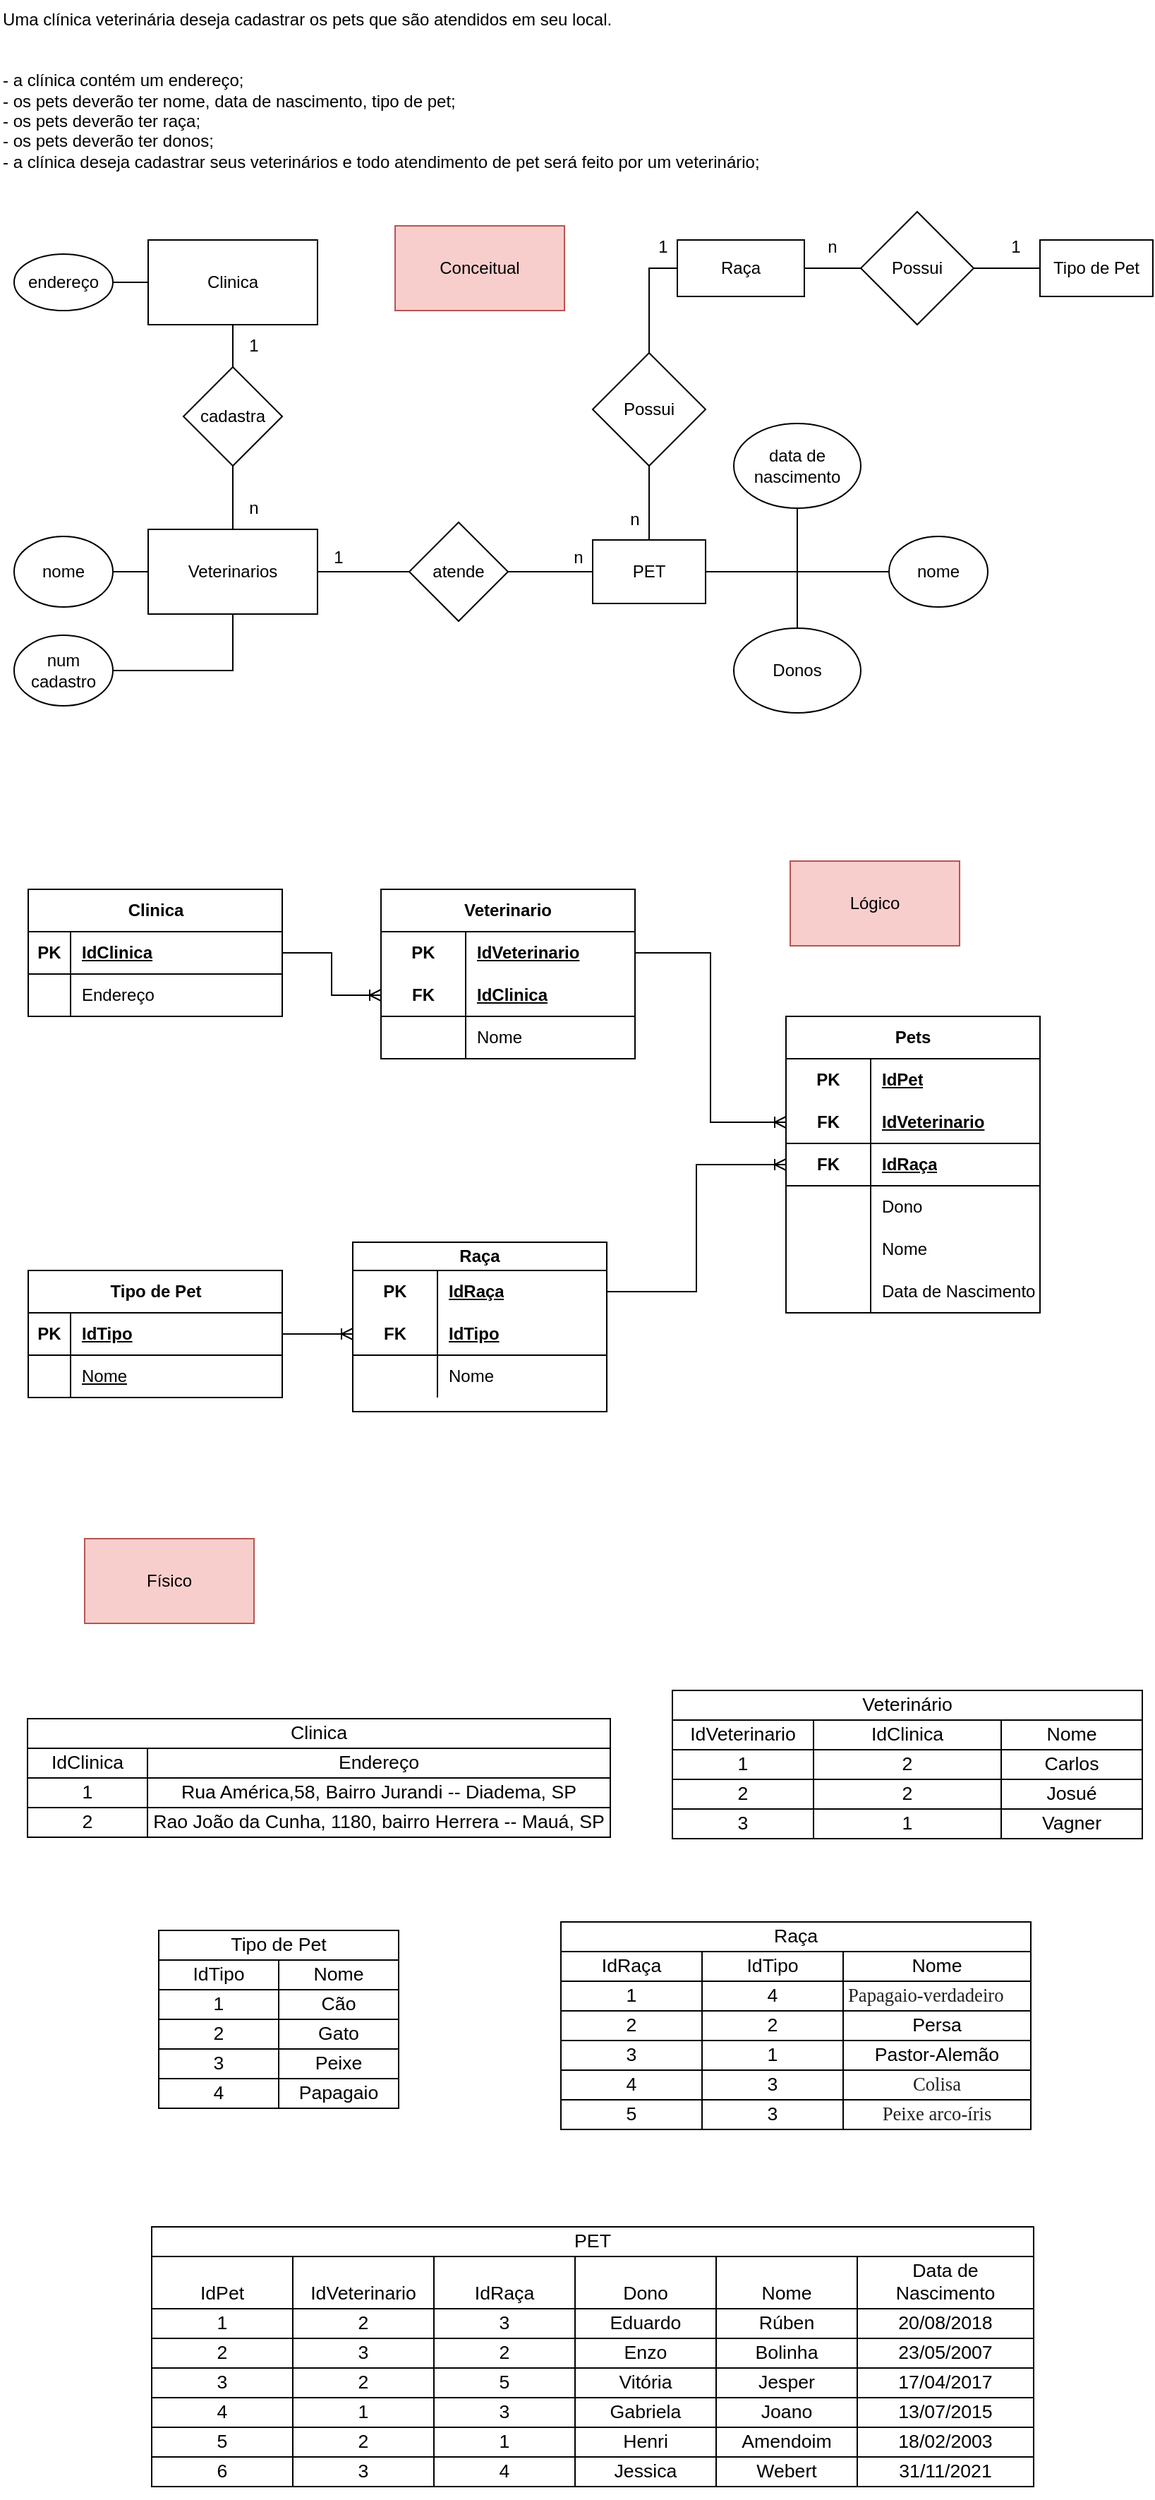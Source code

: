 <mxfile version="21.6.5" type="device">
  <diagram name="Página-1" id="xvMFdYJDLNt6Y5hj_VbA">
    <mxGraphModel dx="1050" dy="542" grid="1" gridSize="10" guides="1" tooltips="1" connect="1" arrows="1" fold="1" page="1" pageScale="1" pageWidth="827" pageHeight="1169" math="0" shadow="0">
      <root>
        <mxCell id="0" />
        <mxCell id="1" parent="0" />
        <mxCell id="6sNlZ0BKxcSuTAz0ptZP-1" value="Uma clínica veterinária deseja cadastrar os pets que são atendidos em seu local.&#xa;&#xa;&#xa;- a clínica contém um endereço;&#xa;- os pets deverão ter nome, data de nascimento, tipo de pet;&#xa;- os pets deverão ter raça;&#xa;- os pets deverão ter donos;&#xa;- a clínica deseja cadastrar seus veterinários e todo atendimento de pet será feito por um veterinário;" style="text;whiteSpace=wrap;" parent="1" vertex="1">
          <mxGeometry width="560" height="150" as="geometry" />
        </mxCell>
        <mxCell id="6sNlZ0BKxcSuTAz0ptZP-4" style="edgeStyle=orthogonalEdgeStyle;rounded=0;orthogonalLoop=1;jettySize=auto;html=1;entryX=1;entryY=0.5;entryDx=0;entryDy=0;endArrow=none;endFill=0;" parent="1" source="6sNlZ0BKxcSuTAz0ptZP-2" target="6sNlZ0BKxcSuTAz0ptZP-3" edge="1">
          <mxGeometry relative="1" as="geometry">
            <Array as="points">
              <mxPoint x="80" y="200" />
            </Array>
          </mxGeometry>
        </mxCell>
        <mxCell id="6sNlZ0BKxcSuTAz0ptZP-8" style="edgeStyle=orthogonalEdgeStyle;rounded=0;orthogonalLoop=1;jettySize=auto;html=1;entryX=0.5;entryY=0;entryDx=0;entryDy=0;endArrow=none;endFill=0;" parent="1" source="6sNlZ0BKxcSuTAz0ptZP-2" target="6sNlZ0BKxcSuTAz0ptZP-7" edge="1">
          <mxGeometry relative="1" as="geometry" />
        </mxCell>
        <mxCell id="6sNlZ0BKxcSuTAz0ptZP-2" value="Clinica" style="rounded=0;whiteSpace=wrap;html=1;" parent="1" vertex="1">
          <mxGeometry x="105" y="170" width="120" height="60" as="geometry" />
        </mxCell>
        <mxCell id="6sNlZ0BKxcSuTAz0ptZP-3" value="endereço" style="ellipse;whiteSpace=wrap;html=1;" parent="1" vertex="1">
          <mxGeometry x="10" y="180" width="70" height="40" as="geometry" />
        </mxCell>
        <mxCell id="6sNlZ0BKxcSuTAz0ptZP-17" style="edgeStyle=orthogonalEdgeStyle;rounded=0;orthogonalLoop=1;jettySize=auto;html=1;entryX=0;entryY=0.5;entryDx=0;entryDy=0;endArrow=none;endFill=0;" parent="1" source="6sNlZ0BKxcSuTAz0ptZP-5" target="6sNlZ0BKxcSuTAz0ptZP-16" edge="1">
          <mxGeometry relative="1" as="geometry" />
        </mxCell>
        <mxCell id="6sNlZ0BKxcSuTAz0ptZP-5" value="Veterinarios" style="rounded=0;whiteSpace=wrap;html=1;" parent="1" vertex="1">
          <mxGeometry x="105" y="375" width="120" height="60" as="geometry" />
        </mxCell>
        <mxCell id="6sNlZ0BKxcSuTAz0ptZP-9" style="edgeStyle=orthogonalEdgeStyle;rounded=0;orthogonalLoop=1;jettySize=auto;html=1;exitX=0.5;exitY=1;exitDx=0;exitDy=0;entryX=0.5;entryY=0;entryDx=0;entryDy=0;endArrow=none;endFill=0;" parent="1" source="6sNlZ0BKxcSuTAz0ptZP-7" target="6sNlZ0BKxcSuTAz0ptZP-5" edge="1">
          <mxGeometry relative="1" as="geometry" />
        </mxCell>
        <mxCell id="6sNlZ0BKxcSuTAz0ptZP-7" value="cadastra" style="rhombus;whiteSpace=wrap;html=1;" parent="1" vertex="1">
          <mxGeometry x="130" y="260" width="70" height="70" as="geometry" />
        </mxCell>
        <mxCell id="6sNlZ0BKxcSuTAz0ptZP-11" style="edgeStyle=orthogonalEdgeStyle;rounded=0;orthogonalLoop=1;jettySize=auto;html=1;entryX=0;entryY=0.5;entryDx=0;entryDy=0;endArrow=none;endFill=0;" parent="1" source="6sNlZ0BKxcSuTAz0ptZP-10" target="6sNlZ0BKxcSuTAz0ptZP-5" edge="1">
          <mxGeometry relative="1" as="geometry" />
        </mxCell>
        <mxCell id="6sNlZ0BKxcSuTAz0ptZP-10" value="nome" style="ellipse;whiteSpace=wrap;html=1;" parent="1" vertex="1">
          <mxGeometry x="10" y="380" width="70" height="50" as="geometry" />
        </mxCell>
        <mxCell id="6sNlZ0BKxcSuTAz0ptZP-13" style="edgeStyle=orthogonalEdgeStyle;rounded=0;orthogonalLoop=1;jettySize=auto;html=1;entryX=0.5;entryY=1;entryDx=0;entryDy=0;endArrow=none;endFill=0;" parent="1" source="6sNlZ0BKxcSuTAz0ptZP-12" target="6sNlZ0BKxcSuTAz0ptZP-5" edge="1">
          <mxGeometry relative="1" as="geometry" />
        </mxCell>
        <mxCell id="6sNlZ0BKxcSuTAz0ptZP-12" value="num cadastro" style="ellipse;whiteSpace=wrap;html=1;" parent="1" vertex="1">
          <mxGeometry x="10" y="450" width="70" height="50" as="geometry" />
        </mxCell>
        <mxCell id="6sNlZ0BKxcSuTAz0ptZP-14" value="1" style="text;html=1;strokeColor=none;fillColor=none;align=center;verticalAlign=middle;whiteSpace=wrap;rounded=0;" parent="1" vertex="1">
          <mxGeometry x="150" y="230" width="60" height="30" as="geometry" />
        </mxCell>
        <mxCell id="6sNlZ0BKxcSuTAz0ptZP-15" value="n" style="text;html=1;strokeColor=none;fillColor=none;align=center;verticalAlign=middle;whiteSpace=wrap;rounded=0;" parent="1" vertex="1">
          <mxGeometry x="150" y="345" width="60" height="30" as="geometry" />
        </mxCell>
        <mxCell id="6sNlZ0BKxcSuTAz0ptZP-19" style="edgeStyle=orthogonalEdgeStyle;rounded=0;orthogonalLoop=1;jettySize=auto;html=1;entryX=0;entryY=0.5;entryDx=0;entryDy=0;endArrow=none;endFill=0;" parent="1" source="6sNlZ0BKxcSuTAz0ptZP-16" target="6sNlZ0BKxcSuTAz0ptZP-18" edge="1">
          <mxGeometry relative="1" as="geometry" />
        </mxCell>
        <mxCell id="6sNlZ0BKxcSuTAz0ptZP-16" value="atende" style="rhombus;whiteSpace=wrap;html=1;" parent="1" vertex="1">
          <mxGeometry x="290" y="370" width="70" height="70" as="geometry" />
        </mxCell>
        <mxCell id="6sNlZ0BKxcSuTAz0ptZP-25" style="edgeStyle=orthogonalEdgeStyle;rounded=0;orthogonalLoop=1;jettySize=auto;html=1;entryX=0;entryY=0.5;entryDx=0;entryDy=0;endArrow=none;endFill=0;" parent="1" source="6sNlZ0BKxcSuTAz0ptZP-18" target="6sNlZ0BKxcSuTAz0ptZP-23" edge="1">
          <mxGeometry relative="1" as="geometry">
            <Array as="points">
              <mxPoint x="610" y="405" />
              <mxPoint x="610" y="405" />
            </Array>
          </mxGeometry>
        </mxCell>
        <mxCell id="6sNlZ0BKxcSuTAz0ptZP-28" style="edgeStyle=orthogonalEdgeStyle;rounded=0;orthogonalLoop=1;jettySize=auto;html=1;exitX=1;exitY=0.5;exitDx=0;exitDy=0;entryX=0.5;entryY=0;entryDx=0;entryDy=0;endArrow=none;endFill=0;" parent="1" source="6sNlZ0BKxcSuTAz0ptZP-18" target="6sNlZ0BKxcSuTAz0ptZP-27" edge="1">
          <mxGeometry relative="1" as="geometry">
            <Array as="points">
              <mxPoint x="565" y="405" />
            </Array>
          </mxGeometry>
        </mxCell>
        <mxCell id="6sNlZ0BKxcSuTAz0ptZP-30" style="edgeStyle=orthogonalEdgeStyle;rounded=0;orthogonalLoop=1;jettySize=auto;html=1;entryX=0.5;entryY=1;entryDx=0;entryDy=0;endArrow=none;endFill=0;" parent="1" source="6sNlZ0BKxcSuTAz0ptZP-18" target="6sNlZ0BKxcSuTAz0ptZP-29" edge="1">
          <mxGeometry relative="1" as="geometry" />
        </mxCell>
        <mxCell id="6sNlZ0BKxcSuTAz0ptZP-32" style="edgeStyle=orthogonalEdgeStyle;rounded=0;orthogonalLoop=1;jettySize=auto;html=1;entryX=0;entryY=0.5;entryDx=0;entryDy=0;endArrow=none;endFill=0;" parent="1" source="v3QOiCCB6ne_9LAJvWD1-1" target="v3QOiCCB6ne_9LAJvWD1-104" edge="1">
          <mxGeometry relative="1" as="geometry">
            <mxPoint x="480" y="190" as="targetPoint" />
          </mxGeometry>
        </mxCell>
        <mxCell id="v3QOiCCB6ne_9LAJvWD1-4" style="edgeStyle=orthogonalEdgeStyle;rounded=0;orthogonalLoop=1;jettySize=auto;html=1;entryX=0.5;entryY=1;entryDx=0;entryDy=0;endArrow=none;endFill=0;" edge="1" parent="1" source="6sNlZ0BKxcSuTAz0ptZP-18" target="v3QOiCCB6ne_9LAJvWD1-1">
          <mxGeometry relative="1" as="geometry" />
        </mxCell>
        <mxCell id="6sNlZ0BKxcSuTAz0ptZP-18" value="PET" style="rounded=0;whiteSpace=wrap;html=1;" parent="1" vertex="1">
          <mxGeometry x="420" y="382.5" width="80" height="45" as="geometry" />
        </mxCell>
        <mxCell id="6sNlZ0BKxcSuTAz0ptZP-21" value="1" style="text;html=1;strokeColor=none;fillColor=none;align=center;verticalAlign=middle;whiteSpace=wrap;rounded=0;" parent="1" vertex="1">
          <mxGeometry x="210" y="380" width="60" height="30" as="geometry" />
        </mxCell>
        <mxCell id="6sNlZ0BKxcSuTAz0ptZP-22" value="n" style="text;html=1;strokeColor=none;fillColor=none;align=center;verticalAlign=middle;whiteSpace=wrap;rounded=0;" parent="1" vertex="1">
          <mxGeometry x="380" y="380" width="60" height="30" as="geometry" />
        </mxCell>
        <mxCell id="6sNlZ0BKxcSuTAz0ptZP-23" value="nome" style="ellipse;whiteSpace=wrap;html=1;" parent="1" vertex="1">
          <mxGeometry x="630" y="380" width="70" height="50" as="geometry" />
        </mxCell>
        <mxCell id="6sNlZ0BKxcSuTAz0ptZP-27" value="Donos" style="ellipse;whiteSpace=wrap;html=1;" parent="1" vertex="1">
          <mxGeometry x="520" y="445" width="90" height="60" as="geometry" />
        </mxCell>
        <mxCell id="6sNlZ0BKxcSuTAz0ptZP-29" value="data de nascimento" style="ellipse;whiteSpace=wrap;html=1;" parent="1" vertex="1">
          <mxGeometry x="520" y="300" width="90" height="60" as="geometry" />
        </mxCell>
        <mxCell id="v3QOiCCB6ne_9LAJvWD1-31" style="edgeStyle=orthogonalEdgeStyle;rounded=0;orthogonalLoop=1;jettySize=auto;html=1;entryX=0;entryY=0.5;entryDx=0;entryDy=0;endArrow=none;endFill=0;" edge="1" parent="1" source="v3QOiCCB6ne_9LAJvWD1-32" target="v3QOiCCB6ne_9LAJvWD1-105">
          <mxGeometry relative="1" as="geometry">
            <mxPoint x="737" y="190" as="targetPoint" />
          </mxGeometry>
        </mxCell>
        <mxCell id="v3QOiCCB6ne_9LAJvWD1-1" value="Possui" style="rhombus;whiteSpace=wrap;html=1;" vertex="1" parent="1">
          <mxGeometry x="420" y="250" width="80" height="80" as="geometry" />
        </mxCell>
        <mxCell id="v3QOiCCB6ne_9LAJvWD1-5" value="Clinica" style="shape=table;startSize=30;container=1;collapsible=1;childLayout=tableLayout;fixedRows=1;rowLines=0;fontStyle=1;align=center;resizeLast=1;html=1;" vertex="1" parent="1">
          <mxGeometry x="20" y="630" width="180" height="90" as="geometry" />
        </mxCell>
        <mxCell id="v3QOiCCB6ne_9LAJvWD1-6" value="" style="shape=tableRow;horizontal=0;startSize=0;swimlaneHead=0;swimlaneBody=0;fillColor=none;collapsible=0;dropTarget=0;points=[[0,0.5],[1,0.5]];portConstraint=eastwest;top=0;left=0;right=0;bottom=1;" vertex="1" parent="v3QOiCCB6ne_9LAJvWD1-5">
          <mxGeometry y="30" width="180" height="30" as="geometry" />
        </mxCell>
        <mxCell id="v3QOiCCB6ne_9LAJvWD1-7" value="PK" style="shape=partialRectangle;connectable=0;fillColor=none;top=0;left=0;bottom=0;right=0;fontStyle=1;overflow=hidden;whiteSpace=wrap;html=1;" vertex="1" parent="v3QOiCCB6ne_9LAJvWD1-6">
          <mxGeometry width="30" height="30" as="geometry">
            <mxRectangle width="30" height="30" as="alternateBounds" />
          </mxGeometry>
        </mxCell>
        <mxCell id="v3QOiCCB6ne_9LAJvWD1-8" value="IdClinica" style="shape=partialRectangle;connectable=0;fillColor=none;top=0;left=0;bottom=0;right=0;align=left;spacingLeft=6;fontStyle=5;overflow=hidden;whiteSpace=wrap;html=1;" vertex="1" parent="v3QOiCCB6ne_9LAJvWD1-6">
          <mxGeometry x="30" width="150" height="30" as="geometry">
            <mxRectangle width="150" height="30" as="alternateBounds" />
          </mxGeometry>
        </mxCell>
        <mxCell id="v3QOiCCB6ne_9LAJvWD1-9" value="" style="shape=tableRow;horizontal=0;startSize=0;swimlaneHead=0;swimlaneBody=0;fillColor=none;collapsible=0;dropTarget=0;points=[[0,0.5],[1,0.5]];portConstraint=eastwest;top=0;left=0;right=0;bottom=0;" vertex="1" parent="v3QOiCCB6ne_9LAJvWD1-5">
          <mxGeometry y="60" width="180" height="30" as="geometry" />
        </mxCell>
        <mxCell id="v3QOiCCB6ne_9LAJvWD1-10" value="" style="shape=partialRectangle;connectable=0;fillColor=none;top=0;left=0;bottom=0;right=0;editable=1;overflow=hidden;whiteSpace=wrap;html=1;" vertex="1" parent="v3QOiCCB6ne_9LAJvWD1-9">
          <mxGeometry width="30" height="30" as="geometry">
            <mxRectangle width="30" height="30" as="alternateBounds" />
          </mxGeometry>
        </mxCell>
        <mxCell id="v3QOiCCB6ne_9LAJvWD1-11" value="Endereço" style="shape=partialRectangle;connectable=0;fillColor=none;top=0;left=0;bottom=0;right=0;align=left;spacingLeft=6;overflow=hidden;whiteSpace=wrap;html=1;" vertex="1" parent="v3QOiCCB6ne_9LAJvWD1-9">
          <mxGeometry x="30" width="150" height="30" as="geometry">
            <mxRectangle width="150" height="30" as="alternateBounds" />
          </mxGeometry>
        </mxCell>
        <mxCell id="v3QOiCCB6ne_9LAJvWD1-18" value="Veterinario" style="shape=table;startSize=30;container=1;collapsible=1;childLayout=tableLayout;fixedRows=1;rowLines=0;fontStyle=1;align=center;resizeLast=1;html=1;whiteSpace=wrap;" vertex="1" parent="1">
          <mxGeometry x="270" y="630" width="180" height="120" as="geometry" />
        </mxCell>
        <mxCell id="v3QOiCCB6ne_9LAJvWD1-19" value="" style="shape=tableRow;horizontal=0;startSize=0;swimlaneHead=0;swimlaneBody=0;fillColor=none;collapsible=0;dropTarget=0;points=[[0,0.5],[1,0.5]];portConstraint=eastwest;top=0;left=0;right=0;bottom=0;html=1;" vertex="1" parent="v3QOiCCB6ne_9LAJvWD1-18">
          <mxGeometry y="30" width="180" height="30" as="geometry" />
        </mxCell>
        <mxCell id="v3QOiCCB6ne_9LAJvWD1-20" value="PK" style="shape=partialRectangle;connectable=0;fillColor=none;top=0;left=0;bottom=0;right=0;fontStyle=1;overflow=hidden;html=1;whiteSpace=wrap;" vertex="1" parent="v3QOiCCB6ne_9LAJvWD1-19">
          <mxGeometry width="60" height="30" as="geometry">
            <mxRectangle width="60" height="30" as="alternateBounds" />
          </mxGeometry>
        </mxCell>
        <mxCell id="v3QOiCCB6ne_9LAJvWD1-21" value="IdVeterinario" style="shape=partialRectangle;connectable=0;fillColor=none;top=0;left=0;bottom=0;right=0;align=left;spacingLeft=6;fontStyle=5;overflow=hidden;html=1;whiteSpace=wrap;" vertex="1" parent="v3QOiCCB6ne_9LAJvWD1-19">
          <mxGeometry x="60" width="120" height="30" as="geometry">
            <mxRectangle width="120" height="30" as="alternateBounds" />
          </mxGeometry>
        </mxCell>
        <mxCell id="v3QOiCCB6ne_9LAJvWD1-22" value="" style="shape=tableRow;horizontal=0;startSize=0;swimlaneHead=0;swimlaneBody=0;fillColor=none;collapsible=0;dropTarget=0;points=[[0,0.5],[1,0.5]];portConstraint=eastwest;top=0;left=0;right=0;bottom=1;html=1;" vertex="1" parent="v3QOiCCB6ne_9LAJvWD1-18">
          <mxGeometry y="60" width="180" height="30" as="geometry" />
        </mxCell>
        <mxCell id="v3QOiCCB6ne_9LAJvWD1-23" value="FK" style="shape=partialRectangle;connectable=0;fillColor=none;top=0;left=0;bottom=0;right=0;fontStyle=1;overflow=hidden;html=1;whiteSpace=wrap;" vertex="1" parent="v3QOiCCB6ne_9LAJvWD1-22">
          <mxGeometry width="60" height="30" as="geometry">
            <mxRectangle width="60" height="30" as="alternateBounds" />
          </mxGeometry>
        </mxCell>
        <mxCell id="v3QOiCCB6ne_9LAJvWD1-24" value="IdClinica" style="shape=partialRectangle;connectable=0;fillColor=none;top=0;left=0;bottom=0;right=0;align=left;spacingLeft=6;fontStyle=5;overflow=hidden;html=1;whiteSpace=wrap;" vertex="1" parent="v3QOiCCB6ne_9LAJvWD1-22">
          <mxGeometry x="60" width="120" height="30" as="geometry">
            <mxRectangle width="120" height="30" as="alternateBounds" />
          </mxGeometry>
        </mxCell>
        <mxCell id="v3QOiCCB6ne_9LAJvWD1-25" value="" style="shape=tableRow;horizontal=0;startSize=0;swimlaneHead=0;swimlaneBody=0;fillColor=none;collapsible=0;dropTarget=0;points=[[0,0.5],[1,0.5]];portConstraint=eastwest;top=0;left=0;right=0;bottom=0;html=1;" vertex="1" parent="v3QOiCCB6ne_9LAJvWD1-18">
          <mxGeometry y="90" width="180" height="30" as="geometry" />
        </mxCell>
        <mxCell id="v3QOiCCB6ne_9LAJvWD1-26" value="" style="shape=partialRectangle;connectable=0;fillColor=none;top=0;left=0;bottom=0;right=0;editable=1;overflow=hidden;html=1;whiteSpace=wrap;" vertex="1" parent="v3QOiCCB6ne_9LAJvWD1-25">
          <mxGeometry width="60" height="30" as="geometry">
            <mxRectangle width="60" height="30" as="alternateBounds" />
          </mxGeometry>
        </mxCell>
        <mxCell id="v3QOiCCB6ne_9LAJvWD1-27" value="Nome" style="shape=partialRectangle;connectable=0;fillColor=none;top=0;left=0;bottom=0;right=0;align=left;spacingLeft=6;overflow=hidden;html=1;whiteSpace=wrap;" vertex="1" parent="v3QOiCCB6ne_9LAJvWD1-25">
          <mxGeometry x="60" width="120" height="30" as="geometry">
            <mxRectangle width="120" height="30" as="alternateBounds" />
          </mxGeometry>
        </mxCell>
        <mxCell id="v3QOiCCB6ne_9LAJvWD1-33" value="" style="edgeStyle=orthogonalEdgeStyle;rounded=0;orthogonalLoop=1;jettySize=auto;html=1;entryX=0;entryY=0.5;entryDx=0;entryDy=0;endArrow=none;endFill=0;exitX=1;exitY=0.5;exitDx=0;exitDy=0;" edge="1" parent="1" source="v3QOiCCB6ne_9LAJvWD1-104" target="v3QOiCCB6ne_9LAJvWD1-32">
          <mxGeometry relative="1" as="geometry">
            <mxPoint x="570" y="190" as="sourcePoint" />
            <mxPoint x="737" y="190" as="targetPoint" />
          </mxGeometry>
        </mxCell>
        <mxCell id="v3QOiCCB6ne_9LAJvWD1-32" value="Possui" style="rhombus;whiteSpace=wrap;html=1;" vertex="1" parent="1">
          <mxGeometry x="610" y="150" width="80" height="80" as="geometry" />
        </mxCell>
        <mxCell id="v3QOiCCB6ne_9LAJvWD1-34" style="edgeStyle=orthogonalEdgeStyle;rounded=0;orthogonalLoop=1;jettySize=auto;html=1;entryX=0;entryY=0.5;entryDx=0;entryDy=0;endArrow=ERoneToMany;endFill=0;" edge="1" parent="1" source="v3QOiCCB6ne_9LAJvWD1-6" target="v3QOiCCB6ne_9LAJvWD1-22">
          <mxGeometry relative="1" as="geometry" />
        </mxCell>
        <mxCell id="v3QOiCCB6ne_9LAJvWD1-48" value="Tipo de Pet" style="shape=table;startSize=30;container=1;collapsible=1;childLayout=tableLayout;fixedRows=1;rowLines=0;fontStyle=1;align=center;resizeLast=1;html=1;" vertex="1" parent="1">
          <mxGeometry x="20" y="900" width="180" height="90" as="geometry" />
        </mxCell>
        <mxCell id="v3QOiCCB6ne_9LAJvWD1-49" value="" style="shape=tableRow;horizontal=0;startSize=0;swimlaneHead=0;swimlaneBody=0;fillColor=none;collapsible=0;dropTarget=0;points=[[0,0.5],[1,0.5]];portConstraint=eastwest;top=0;left=0;right=0;bottom=1;" vertex="1" parent="v3QOiCCB6ne_9LAJvWD1-48">
          <mxGeometry y="30" width="180" height="30" as="geometry" />
        </mxCell>
        <mxCell id="v3QOiCCB6ne_9LAJvWD1-50" value="PK" style="shape=partialRectangle;connectable=0;fillColor=none;top=0;left=0;bottom=0;right=0;fontStyle=1;overflow=hidden;whiteSpace=wrap;html=1;" vertex="1" parent="v3QOiCCB6ne_9LAJvWD1-49">
          <mxGeometry width="30" height="30" as="geometry">
            <mxRectangle width="30" height="30" as="alternateBounds" />
          </mxGeometry>
        </mxCell>
        <mxCell id="v3QOiCCB6ne_9LAJvWD1-51" value="IdTipo" style="shape=partialRectangle;connectable=0;fillColor=none;top=0;left=0;bottom=0;right=0;align=left;spacingLeft=6;fontStyle=5;overflow=hidden;whiteSpace=wrap;html=1;" vertex="1" parent="v3QOiCCB6ne_9LAJvWD1-49">
          <mxGeometry x="30" width="150" height="30" as="geometry">
            <mxRectangle width="150" height="30" as="alternateBounds" />
          </mxGeometry>
        </mxCell>
        <mxCell id="v3QOiCCB6ne_9LAJvWD1-61" style="shape=tableRow;horizontal=0;startSize=0;swimlaneHead=0;swimlaneBody=0;fillColor=none;collapsible=0;dropTarget=0;points=[[0,0.5],[1,0.5]];portConstraint=eastwest;top=0;left=0;right=0;bottom=1;" vertex="1" parent="v3QOiCCB6ne_9LAJvWD1-48">
          <mxGeometry y="60" width="180" height="30" as="geometry" />
        </mxCell>
        <mxCell id="v3QOiCCB6ne_9LAJvWD1-62" style="shape=partialRectangle;connectable=0;fillColor=none;top=0;left=0;bottom=0;right=0;fontStyle=1;overflow=hidden;whiteSpace=wrap;html=1;" vertex="1" parent="v3QOiCCB6ne_9LAJvWD1-61">
          <mxGeometry width="30" height="30" as="geometry">
            <mxRectangle width="30" height="30" as="alternateBounds" />
          </mxGeometry>
        </mxCell>
        <mxCell id="v3QOiCCB6ne_9LAJvWD1-63" value="&lt;span style=&quot;font-weight: normal;&quot;&gt;Nome&lt;/span&gt;" style="shape=partialRectangle;connectable=0;fillColor=none;top=0;left=0;bottom=0;right=0;align=left;spacingLeft=6;fontStyle=5;overflow=hidden;whiteSpace=wrap;html=1;" vertex="1" parent="v3QOiCCB6ne_9LAJvWD1-61">
          <mxGeometry x="30" width="150" height="30" as="geometry">
            <mxRectangle width="150" height="30" as="alternateBounds" />
          </mxGeometry>
        </mxCell>
        <mxCell id="v3QOiCCB6ne_9LAJvWD1-64" value="Raça" style="shape=table;startSize=20;container=1;collapsible=1;childLayout=tableLayout;fixedRows=1;rowLines=0;fontStyle=1;align=center;resizeLast=1;html=1;whiteSpace=wrap;" vertex="1" parent="1">
          <mxGeometry x="250" y="880" width="180" height="120" as="geometry" />
        </mxCell>
        <mxCell id="v3QOiCCB6ne_9LAJvWD1-65" value="" style="shape=tableRow;horizontal=0;startSize=0;swimlaneHead=0;swimlaneBody=0;fillColor=none;collapsible=0;dropTarget=0;points=[[0,0.5],[1,0.5]];portConstraint=eastwest;top=0;left=0;right=0;bottom=0;html=1;" vertex="1" parent="v3QOiCCB6ne_9LAJvWD1-64">
          <mxGeometry y="20" width="180" height="30" as="geometry" />
        </mxCell>
        <mxCell id="v3QOiCCB6ne_9LAJvWD1-66" value="PK" style="shape=partialRectangle;connectable=0;fillColor=none;top=0;left=0;bottom=0;right=0;fontStyle=1;overflow=hidden;html=1;whiteSpace=wrap;" vertex="1" parent="v3QOiCCB6ne_9LAJvWD1-65">
          <mxGeometry width="60" height="30" as="geometry">
            <mxRectangle width="60" height="30" as="alternateBounds" />
          </mxGeometry>
        </mxCell>
        <mxCell id="v3QOiCCB6ne_9LAJvWD1-67" value="IdRaça" style="shape=partialRectangle;connectable=0;fillColor=none;top=0;left=0;bottom=0;right=0;align=left;spacingLeft=6;fontStyle=5;overflow=hidden;html=1;whiteSpace=wrap;" vertex="1" parent="v3QOiCCB6ne_9LAJvWD1-65">
          <mxGeometry x="60" width="120" height="30" as="geometry">
            <mxRectangle width="120" height="30" as="alternateBounds" />
          </mxGeometry>
        </mxCell>
        <mxCell id="v3QOiCCB6ne_9LAJvWD1-68" value="" style="shape=tableRow;horizontal=0;startSize=0;swimlaneHead=0;swimlaneBody=0;fillColor=none;collapsible=0;dropTarget=0;points=[[0,0.5],[1,0.5]];portConstraint=eastwest;top=0;left=0;right=0;bottom=1;html=1;" vertex="1" parent="v3QOiCCB6ne_9LAJvWD1-64">
          <mxGeometry y="50" width="180" height="30" as="geometry" />
        </mxCell>
        <mxCell id="v3QOiCCB6ne_9LAJvWD1-69" value="FK" style="shape=partialRectangle;connectable=0;fillColor=none;top=0;left=0;bottom=0;right=0;fontStyle=1;overflow=hidden;html=1;whiteSpace=wrap;" vertex="1" parent="v3QOiCCB6ne_9LAJvWD1-68">
          <mxGeometry width="60" height="30" as="geometry">
            <mxRectangle width="60" height="30" as="alternateBounds" />
          </mxGeometry>
        </mxCell>
        <mxCell id="v3QOiCCB6ne_9LAJvWD1-70" value="IdTipo" style="shape=partialRectangle;connectable=0;fillColor=none;top=0;left=0;bottom=0;right=0;align=left;spacingLeft=6;fontStyle=5;overflow=hidden;html=1;whiteSpace=wrap;" vertex="1" parent="v3QOiCCB6ne_9LAJvWD1-68">
          <mxGeometry x="60" width="120" height="30" as="geometry">
            <mxRectangle width="120" height="30" as="alternateBounds" />
          </mxGeometry>
        </mxCell>
        <mxCell id="v3QOiCCB6ne_9LAJvWD1-71" value="" style="shape=tableRow;horizontal=0;startSize=0;swimlaneHead=0;swimlaneBody=0;fillColor=none;collapsible=0;dropTarget=0;points=[[0,0.5],[1,0.5]];portConstraint=eastwest;top=0;left=0;right=0;bottom=0;html=1;" vertex="1" parent="v3QOiCCB6ne_9LAJvWD1-64">
          <mxGeometry y="80" width="180" height="30" as="geometry" />
        </mxCell>
        <mxCell id="v3QOiCCB6ne_9LAJvWD1-72" value="" style="shape=partialRectangle;connectable=0;fillColor=none;top=0;left=0;bottom=0;right=0;editable=1;overflow=hidden;html=1;whiteSpace=wrap;" vertex="1" parent="v3QOiCCB6ne_9LAJvWD1-71">
          <mxGeometry width="60" height="30" as="geometry">
            <mxRectangle width="60" height="30" as="alternateBounds" />
          </mxGeometry>
        </mxCell>
        <mxCell id="v3QOiCCB6ne_9LAJvWD1-73" value="Nome" style="shape=partialRectangle;connectable=0;fillColor=none;top=0;left=0;bottom=0;right=0;align=left;spacingLeft=6;overflow=hidden;html=1;whiteSpace=wrap;" vertex="1" parent="v3QOiCCB6ne_9LAJvWD1-71">
          <mxGeometry x="60" width="120" height="30" as="geometry">
            <mxRectangle width="120" height="30" as="alternateBounds" />
          </mxGeometry>
        </mxCell>
        <mxCell id="v3QOiCCB6ne_9LAJvWD1-78" value="Pets" style="shape=table;startSize=30;container=1;collapsible=1;childLayout=tableLayout;fixedRows=1;rowLines=0;fontStyle=1;align=center;resizeLast=1;html=1;whiteSpace=wrap;" vertex="1" parent="1">
          <mxGeometry x="557" y="720" width="180" height="210" as="geometry" />
        </mxCell>
        <mxCell id="v3QOiCCB6ne_9LAJvWD1-79" value="" style="shape=tableRow;horizontal=0;startSize=0;swimlaneHead=0;swimlaneBody=0;fillColor=none;collapsible=0;dropTarget=0;points=[[0,0.5],[1,0.5]];portConstraint=eastwest;top=0;left=0;right=0;bottom=0;html=1;" vertex="1" parent="v3QOiCCB6ne_9LAJvWD1-78">
          <mxGeometry y="30" width="180" height="30" as="geometry" />
        </mxCell>
        <mxCell id="v3QOiCCB6ne_9LAJvWD1-80" value="PK" style="shape=partialRectangle;connectable=0;fillColor=none;top=0;left=0;bottom=0;right=0;fontStyle=1;overflow=hidden;html=1;whiteSpace=wrap;" vertex="1" parent="v3QOiCCB6ne_9LAJvWD1-79">
          <mxGeometry width="60" height="30" as="geometry">
            <mxRectangle width="60" height="30" as="alternateBounds" />
          </mxGeometry>
        </mxCell>
        <mxCell id="v3QOiCCB6ne_9LAJvWD1-81" value="IdPet" style="shape=partialRectangle;connectable=0;fillColor=none;top=0;left=0;bottom=0;right=0;align=left;spacingLeft=6;fontStyle=5;overflow=hidden;html=1;whiteSpace=wrap;" vertex="1" parent="v3QOiCCB6ne_9LAJvWD1-79">
          <mxGeometry x="60" width="120" height="30" as="geometry">
            <mxRectangle width="120" height="30" as="alternateBounds" />
          </mxGeometry>
        </mxCell>
        <mxCell id="v3QOiCCB6ne_9LAJvWD1-97" style="shape=tableRow;horizontal=0;startSize=0;swimlaneHead=0;swimlaneBody=0;fillColor=none;collapsible=0;dropTarget=0;points=[[0,0.5],[1,0.5]];portConstraint=eastwest;top=0;left=0;right=0;bottom=1;html=1;" vertex="1" parent="v3QOiCCB6ne_9LAJvWD1-78">
          <mxGeometry y="60" width="180" height="30" as="geometry" />
        </mxCell>
        <mxCell id="v3QOiCCB6ne_9LAJvWD1-98" value="FK" style="shape=partialRectangle;connectable=0;fillColor=none;top=0;left=0;bottom=0;right=0;fontStyle=1;overflow=hidden;html=1;whiteSpace=wrap;" vertex="1" parent="v3QOiCCB6ne_9LAJvWD1-97">
          <mxGeometry width="60" height="30" as="geometry">
            <mxRectangle width="60" height="30" as="alternateBounds" />
          </mxGeometry>
        </mxCell>
        <mxCell id="v3QOiCCB6ne_9LAJvWD1-99" value="IdVeterinario" style="shape=partialRectangle;connectable=0;fillColor=none;top=0;left=0;bottom=0;right=0;align=left;spacingLeft=6;fontStyle=5;overflow=hidden;html=1;whiteSpace=wrap;" vertex="1" parent="v3QOiCCB6ne_9LAJvWD1-97">
          <mxGeometry x="60" width="120" height="30" as="geometry">
            <mxRectangle width="120" height="30" as="alternateBounds" />
          </mxGeometry>
        </mxCell>
        <mxCell id="v3QOiCCB6ne_9LAJvWD1-82" value="" style="shape=tableRow;horizontal=0;startSize=0;swimlaneHead=0;swimlaneBody=0;fillColor=none;collapsible=0;dropTarget=0;points=[[0,0.5],[1,0.5]];portConstraint=eastwest;top=0;left=0;right=0;bottom=1;html=1;" vertex="1" parent="v3QOiCCB6ne_9LAJvWD1-78">
          <mxGeometry y="90" width="180" height="30" as="geometry" />
        </mxCell>
        <mxCell id="v3QOiCCB6ne_9LAJvWD1-83" value="FK" style="shape=partialRectangle;connectable=0;fillColor=none;top=0;left=0;bottom=0;right=0;fontStyle=1;overflow=hidden;html=1;whiteSpace=wrap;" vertex="1" parent="v3QOiCCB6ne_9LAJvWD1-82">
          <mxGeometry width="60" height="30" as="geometry">
            <mxRectangle width="60" height="30" as="alternateBounds" />
          </mxGeometry>
        </mxCell>
        <mxCell id="v3QOiCCB6ne_9LAJvWD1-84" value="IdRaça" style="shape=partialRectangle;connectable=0;fillColor=none;top=0;left=0;bottom=0;right=0;align=left;spacingLeft=6;fontStyle=5;overflow=hidden;html=1;whiteSpace=wrap;" vertex="1" parent="v3QOiCCB6ne_9LAJvWD1-82">
          <mxGeometry x="60" width="120" height="30" as="geometry">
            <mxRectangle width="120" height="30" as="alternateBounds" />
          </mxGeometry>
        </mxCell>
        <mxCell id="v3QOiCCB6ne_9LAJvWD1-85" value="" style="shape=tableRow;horizontal=0;startSize=0;swimlaneHead=0;swimlaneBody=0;fillColor=none;collapsible=0;dropTarget=0;points=[[0,0.5],[1,0.5]];portConstraint=eastwest;top=0;left=0;right=0;bottom=0;html=1;" vertex="1" parent="v3QOiCCB6ne_9LAJvWD1-78">
          <mxGeometry y="120" width="180" height="30" as="geometry" />
        </mxCell>
        <mxCell id="v3QOiCCB6ne_9LAJvWD1-86" value="" style="shape=partialRectangle;connectable=0;fillColor=none;top=0;left=0;bottom=0;right=0;editable=1;overflow=hidden;html=1;whiteSpace=wrap;" vertex="1" parent="v3QOiCCB6ne_9LAJvWD1-85">
          <mxGeometry width="60" height="30" as="geometry">
            <mxRectangle width="60" height="30" as="alternateBounds" />
          </mxGeometry>
        </mxCell>
        <mxCell id="v3QOiCCB6ne_9LAJvWD1-87" value="Dono" style="shape=partialRectangle;connectable=0;fillColor=none;top=0;left=0;bottom=0;right=0;align=left;spacingLeft=6;overflow=hidden;html=1;whiteSpace=wrap;" vertex="1" parent="v3QOiCCB6ne_9LAJvWD1-85">
          <mxGeometry x="60" width="120" height="30" as="geometry">
            <mxRectangle width="120" height="30" as="alternateBounds" />
          </mxGeometry>
        </mxCell>
        <mxCell id="v3QOiCCB6ne_9LAJvWD1-88" value="" style="shape=tableRow;horizontal=0;startSize=0;swimlaneHead=0;swimlaneBody=0;fillColor=none;collapsible=0;dropTarget=0;points=[[0,0.5],[1,0.5]];portConstraint=eastwest;top=0;left=0;right=0;bottom=0;html=1;" vertex="1" parent="v3QOiCCB6ne_9LAJvWD1-78">
          <mxGeometry y="150" width="180" height="30" as="geometry" />
        </mxCell>
        <mxCell id="v3QOiCCB6ne_9LAJvWD1-89" value="" style="shape=partialRectangle;connectable=0;fillColor=none;top=0;left=0;bottom=0;right=0;editable=1;overflow=hidden;html=1;whiteSpace=wrap;" vertex="1" parent="v3QOiCCB6ne_9LAJvWD1-88">
          <mxGeometry width="60" height="30" as="geometry">
            <mxRectangle width="60" height="30" as="alternateBounds" />
          </mxGeometry>
        </mxCell>
        <mxCell id="v3QOiCCB6ne_9LAJvWD1-90" value="Nome" style="shape=partialRectangle;connectable=0;fillColor=none;top=0;left=0;bottom=0;right=0;align=left;spacingLeft=6;overflow=hidden;html=1;whiteSpace=wrap;" vertex="1" parent="v3QOiCCB6ne_9LAJvWD1-88">
          <mxGeometry x="60" width="120" height="30" as="geometry">
            <mxRectangle width="120" height="30" as="alternateBounds" />
          </mxGeometry>
        </mxCell>
        <mxCell id="v3QOiCCB6ne_9LAJvWD1-108" style="shape=tableRow;horizontal=0;startSize=0;swimlaneHead=0;swimlaneBody=0;fillColor=none;collapsible=0;dropTarget=0;points=[[0,0.5],[1,0.5]];portConstraint=eastwest;top=0;left=0;right=0;bottom=0;html=1;" vertex="1" parent="v3QOiCCB6ne_9LAJvWD1-78">
          <mxGeometry y="180" width="180" height="30" as="geometry" />
        </mxCell>
        <mxCell id="v3QOiCCB6ne_9LAJvWD1-109" style="shape=partialRectangle;connectable=0;fillColor=none;top=0;left=0;bottom=0;right=0;editable=1;overflow=hidden;html=1;whiteSpace=wrap;" vertex="1" parent="v3QOiCCB6ne_9LAJvWD1-108">
          <mxGeometry width="60" height="30" as="geometry">
            <mxRectangle width="60" height="30" as="alternateBounds" />
          </mxGeometry>
        </mxCell>
        <mxCell id="v3QOiCCB6ne_9LAJvWD1-110" value="Data de Nascimento" style="shape=partialRectangle;connectable=0;fillColor=none;top=0;left=0;bottom=0;right=0;align=left;spacingLeft=6;overflow=hidden;html=1;whiteSpace=wrap;" vertex="1" parent="v3QOiCCB6ne_9LAJvWD1-108">
          <mxGeometry x="60" width="120" height="30" as="geometry">
            <mxRectangle width="120" height="30" as="alternateBounds" />
          </mxGeometry>
        </mxCell>
        <mxCell id="v3QOiCCB6ne_9LAJvWD1-100" value="n" style="text;html=1;strokeColor=none;fillColor=none;align=center;verticalAlign=middle;whiteSpace=wrap;rounded=0;" vertex="1" parent="1">
          <mxGeometry x="420" y="352.5" width="60" height="30" as="geometry" />
        </mxCell>
        <mxCell id="v3QOiCCB6ne_9LAJvWD1-101" value="1" style="text;html=1;strokeColor=none;fillColor=none;align=center;verticalAlign=middle;whiteSpace=wrap;rounded=0;" vertex="1" parent="1">
          <mxGeometry x="440" y="160" width="60" height="30" as="geometry" />
        </mxCell>
        <mxCell id="v3QOiCCB6ne_9LAJvWD1-103" value="n" style="text;html=1;strokeColor=none;fillColor=none;align=center;verticalAlign=middle;whiteSpace=wrap;rounded=0;" vertex="1" parent="1">
          <mxGeometry x="560" y="160" width="60" height="30" as="geometry" />
        </mxCell>
        <mxCell id="v3QOiCCB6ne_9LAJvWD1-104" value="Raça" style="rounded=0;whiteSpace=wrap;html=1;" vertex="1" parent="1">
          <mxGeometry x="480" y="170" width="90" height="40" as="geometry" />
        </mxCell>
        <mxCell id="v3QOiCCB6ne_9LAJvWD1-105" value="Tipo de Pet" style="rounded=0;whiteSpace=wrap;html=1;" vertex="1" parent="1">
          <mxGeometry x="737" y="170" width="80" height="40" as="geometry" />
        </mxCell>
        <mxCell id="v3QOiCCB6ne_9LAJvWD1-106" value="1" style="text;html=1;strokeColor=none;fillColor=none;align=center;verticalAlign=middle;whiteSpace=wrap;rounded=0;" vertex="1" parent="1">
          <mxGeometry x="690" y="160" width="60" height="30" as="geometry" />
        </mxCell>
        <mxCell id="v3QOiCCB6ne_9LAJvWD1-107" style="edgeStyle=orthogonalEdgeStyle;rounded=0;orthogonalLoop=1;jettySize=auto;html=1;exitX=1;exitY=0.5;exitDx=0;exitDy=0;entryX=0;entryY=0.5;entryDx=0;entryDy=0;endArrow=ERoneToMany;endFill=0;" edge="1" parent="1" source="v3QOiCCB6ne_9LAJvWD1-49" target="v3QOiCCB6ne_9LAJvWD1-68">
          <mxGeometry relative="1" as="geometry" />
        </mxCell>
        <mxCell id="v3QOiCCB6ne_9LAJvWD1-111" style="edgeStyle=orthogonalEdgeStyle;rounded=0;orthogonalLoop=1;jettySize=auto;html=1;entryX=0;entryY=0.5;entryDx=0;entryDy=0;endArrow=ERoneToMany;endFill=0;" edge="1" parent="1" source="v3QOiCCB6ne_9LAJvWD1-65" target="v3QOiCCB6ne_9LAJvWD1-82">
          <mxGeometry relative="1" as="geometry" />
        </mxCell>
        <mxCell id="v3QOiCCB6ne_9LAJvWD1-113" style="edgeStyle=orthogonalEdgeStyle;rounded=0;orthogonalLoop=1;jettySize=auto;html=1;entryX=0;entryY=0.5;entryDx=0;entryDy=0;endArrow=ERoneToMany;endFill=0;" edge="1" parent="1" source="v3QOiCCB6ne_9LAJvWD1-19" target="v3QOiCCB6ne_9LAJvWD1-97">
          <mxGeometry relative="1" as="geometry" />
        </mxCell>
        <mxCell id="v3QOiCCB6ne_9LAJvWD1-114" value="Conceitual" style="rounded=0;whiteSpace=wrap;html=1;fillColor=#f8cecc;strokeColor=#b85450;" vertex="1" parent="1">
          <mxGeometry x="280" y="160" width="120" height="60" as="geometry" />
        </mxCell>
        <mxCell id="v3QOiCCB6ne_9LAJvWD1-115" value="Lógico" style="rounded=0;whiteSpace=wrap;html=1;fillColor=#f8cecc;strokeColor=#b85450;" vertex="1" parent="1">
          <mxGeometry x="560" y="610" width="120" height="60" as="geometry" />
        </mxCell>
        <mxCell id="v3QOiCCB6ne_9LAJvWD1-116" value="Físico" style="rounded=0;whiteSpace=wrap;html=1;fillColor=#f8cecc;strokeColor=#b85450;" vertex="1" parent="1">
          <mxGeometry x="60" y="1090" width="120" height="60" as="geometry" />
        </mxCell>
        <mxCell id="v3QOiCCB6ne_9LAJvWD1-117" value="&lt;table xmlns=&quot;http://www.w3.org/1999/xhtml&quot; cellspacing=&quot;0&quot; cellpadding=&quot;0&quot; dir=&quot;ltr&quot; border=&quot;1&quot; style=&quot;table-layout:fixed;font-size:10pt;font-family:Arial;width:0px;border-collapse:collapse;border:none&quot;&gt;&lt;colgroup&gt;&lt;col width=&quot;85&quot;&gt;&lt;col width=&quot;328&quot;&gt;&lt;/colgroup&gt;&lt;tbody&gt;&lt;tr style=&quot;height:21px;&quot;&gt;&lt;td style=&quot;border-top:1px solid #000000;border-right:1px solid #000000;border-bottom:1px solid #000000;border-left:1px solid #000000;overflow:hidden;padding:2px 3px 2px 3px;vertical-align:bottom;text-align:center;&quot; rowspan=&quot;1&quot; colspan=&quot;2&quot; data-sheets-value=&quot;{&amp;quot;1&amp;quot;:2,&amp;quot;2&amp;quot;:&amp;quot;Clinica&amp;quot;}&quot;&gt;Clinica&lt;/td&gt;&lt;/tr&gt;&lt;tr style=&quot;height:21px;&quot;&gt;&lt;td style=&quot;border-right:1px solid #000000;border-bottom:1px solid #000000;border-left:1px solid #000000;overflow:hidden;padding:2px 3px 2px 3px;vertical-align:bottom;text-align:center;&quot; data-sheets-value=&quot;{&amp;quot;1&amp;quot;:2,&amp;quot;2&amp;quot;:&amp;quot;IdClinica&amp;quot;}&quot;&gt;IdClinica&lt;/td&gt;&lt;td style=&quot;border-right:1px solid #000000;border-bottom:1px solid #000000;overflow:hidden;padding:2px 3px 2px 3px;vertical-align:bottom;text-align:center;&quot; data-sheets-value=&quot;{&amp;quot;1&amp;quot;:2,&amp;quot;2&amp;quot;:&amp;quot;Endereço&amp;quot;}&quot;&gt;Endereço&lt;/td&gt;&lt;/tr&gt;&lt;tr style=&quot;height:21px;&quot;&gt;&lt;td style=&quot;border-right:1px solid #000000;border-bottom:1px solid #000000;border-left:1px solid #000000;overflow:hidden;padding:2px 3px 2px 3px;vertical-align:bottom;text-align:center;&quot; data-sheets-value=&quot;{&amp;quot;1&amp;quot;:3,&amp;quot;3&amp;quot;:1}&quot;&gt;1&lt;/td&gt;&lt;td style=&quot;border-right:1px solid #000000;border-bottom:1px solid #000000;overflow:hidden;padding:2px 3px 2px 3px;vertical-align:bottom;text-align:center;&quot; data-sheets-value=&quot;{&amp;quot;1&amp;quot;:2,&amp;quot;2&amp;quot;:&amp;quot;Rua América,58, Bairro Jurandi -- Diadema, SP&amp;quot;}&quot;&gt;Rua América,58, Bairro Jurandi -- Diadema, SP&lt;/td&gt;&lt;/tr&gt;&lt;tr style=&quot;height:21px;&quot;&gt;&lt;td style=&quot;border-right:1px solid #000000;border-bottom:1px solid #000000;border-left:1px solid #000000;overflow:hidden;padding:2px 3px 2px 3px;vertical-align:bottom;text-align:center;&quot; data-sheets-value=&quot;{&amp;quot;1&amp;quot;:3,&amp;quot;3&amp;quot;:2}&quot;&gt;2&lt;/td&gt;&lt;td style=&quot;border-right:1px solid #000000;border-bottom:1px solid #000000;overflow:hidden;padding:2px 3px 2px 3px;vertical-align:bottom;text-align:center;&quot; data-sheets-value=&quot;{&amp;quot;1&amp;quot;:2,&amp;quot;2&amp;quot;:&amp;quot;Rao João da Cunha, 1180, bairro Herrera -- Mauá, SP&amp;quot;}&quot;&gt;Rao João da Cunha, 1180, bairro Herrera -- Mauá, SP&lt;/td&gt;&lt;/tr&gt;&lt;/tbody&gt;&lt;/table&gt;" style="text;whiteSpace=wrap;html=1;" vertex="1" parent="1">
          <mxGeometry x="17" y="1210" width="423" height="100" as="geometry" />
        </mxCell>
        <mxCell id="v3QOiCCB6ne_9LAJvWD1-118" value="&lt;table xmlns=&quot;http://www.w3.org/1999/xhtml&quot; cellspacing=&quot;0&quot; cellpadding=&quot;0&quot; dir=&quot;ltr&quot; border=&quot;1&quot; style=&quot;table-layout:fixed;font-size:10pt;font-family:Arial;width:0px;border-collapse:collapse;border:none&quot;&gt;&lt;colgroup&gt;&lt;col width=&quot;100&quot;&gt;&lt;col width=&quot;133&quot;&gt;&lt;col width=&quot;100&quot;&gt;&lt;/colgroup&gt;&lt;tbody&gt;&lt;tr style=&quot;height:21px;&quot;&gt;&lt;td style=&quot;border-top:1px solid #000000;border-right:1px solid #000000;border-bottom:1px solid #000000;border-left:1px solid #000000;overflow:hidden;padding:2px 3px 2px 3px;vertical-align:bottom;text-align:center;&quot; rowspan=&quot;1&quot; colspan=&quot;3&quot; data-sheets-value=&quot;{&amp;quot;1&amp;quot;:2,&amp;quot;2&amp;quot;:&amp;quot;Veterinário&amp;quot;}&quot;&gt;Veterinário&lt;/td&gt;&lt;/tr&gt;&lt;tr style=&quot;height:21px;&quot;&gt;&lt;td style=&quot;border-right:1px solid #000000;border-bottom:1px solid #000000;border-left:1px solid #000000;overflow:hidden;padding:2px 3px 2px 3px;vertical-align:bottom;text-align:center;&quot; data-sheets-value=&quot;{&amp;quot;1&amp;quot;:2,&amp;quot;2&amp;quot;:&amp;quot;IdVeterinario&amp;quot;}&quot;&gt;IdVeterinario&lt;/td&gt;&lt;td style=&quot;border-right:1px solid #000000;border-bottom:1px solid #000000;overflow:hidden;padding:2px 3px 2px 3px;vertical-align:bottom;text-align:center;&quot; data-sheets-value=&quot;{&amp;quot;1&amp;quot;:2,&amp;quot;2&amp;quot;:&amp;quot;IdClinica&amp;quot;}&quot;&gt;IdClinica&lt;/td&gt;&lt;td style=&quot;border-right:1px solid #000000;border-bottom:1px solid #000000;overflow:hidden;padding:2px 3px 2px 3px;vertical-align:bottom;text-align:center;&quot; data-sheets-value=&quot;{&amp;quot;1&amp;quot;:2,&amp;quot;2&amp;quot;:&amp;quot;Nome&amp;quot;}&quot;&gt;Nome&lt;/td&gt;&lt;/tr&gt;&lt;tr style=&quot;height:21px;&quot;&gt;&lt;td style=&quot;border-right:1px solid #000000;border-bottom:1px solid #000000;border-left:1px solid #000000;overflow:hidden;padding:2px 3px 2px 3px;vertical-align:bottom;text-align:center;&quot; data-sheets-value=&quot;{&amp;quot;1&amp;quot;:3,&amp;quot;3&amp;quot;:1}&quot;&gt;1&lt;/td&gt;&lt;td style=&quot;border-right:1px solid #000000;border-bottom:1px solid #000000;overflow:hidden;padding:2px 3px 2px 3px;vertical-align:bottom;text-align:center;&quot; data-sheets-value=&quot;{&amp;quot;1&amp;quot;:3,&amp;quot;3&amp;quot;:2}&quot;&gt;2&lt;/td&gt;&lt;td style=&quot;border-right:1px solid #000000;border-bottom:1px solid #000000;overflow:hidden;padding:2px 3px 2px 3px;vertical-align:bottom;text-align:center;&quot; data-sheets-value=&quot;{&amp;quot;1&amp;quot;:2,&amp;quot;2&amp;quot;:&amp;quot;Carlos&amp;quot;}&quot;&gt;Carlos&lt;/td&gt;&lt;/tr&gt;&lt;tr style=&quot;height:21px;&quot;&gt;&lt;td style=&quot;border-right:1px solid #000000;border-bottom:1px solid #000000;border-left:1px solid #000000;overflow:hidden;padding:2px 3px 2px 3px;vertical-align:bottom;text-align:center;&quot; data-sheets-value=&quot;{&amp;quot;1&amp;quot;:3,&amp;quot;3&amp;quot;:2}&quot;&gt;2&lt;/td&gt;&lt;td style=&quot;border-right:1px solid #000000;border-bottom:1px solid #000000;overflow:hidden;padding:2px 3px 2px 3px;vertical-align:bottom;text-align:center;&quot; data-sheets-value=&quot;{&amp;quot;1&amp;quot;:3,&amp;quot;3&amp;quot;:2}&quot;&gt;2&lt;/td&gt;&lt;td style=&quot;border-right:1px solid #000000;border-bottom:1px solid #000000;overflow:hidden;padding:2px 3px 2px 3px;vertical-align:bottom;text-align:center;&quot; data-sheets-value=&quot;{&amp;quot;1&amp;quot;:2,&amp;quot;2&amp;quot;:&amp;quot;Josué&amp;quot;}&quot;&gt;Josué&lt;/td&gt;&lt;/tr&gt;&lt;tr style=&quot;height:21px;&quot;&gt;&lt;td style=&quot;border-right:1px solid #000000;border-bottom:1px solid #000000;border-left:1px solid #000000;overflow:hidden;padding:2px 3px 2px 3px;vertical-align:bottom;text-align:center;&quot; data-sheets-value=&quot;{&amp;quot;1&amp;quot;:3,&amp;quot;3&amp;quot;:3}&quot;&gt;3&lt;/td&gt;&lt;td style=&quot;border-right:1px solid #000000;border-bottom:1px solid #000000;overflow:hidden;padding:2px 3px 2px 3px;vertical-align:bottom;text-align:center;&quot; data-sheets-value=&quot;{&amp;quot;1&amp;quot;:3,&amp;quot;3&amp;quot;:1}&quot;&gt;1&lt;/td&gt;&lt;td style=&quot;border-right:1px solid #000000;border-bottom:1px solid #000000;overflow:hidden;padding:2px 3px 2px 3px;vertical-align:bottom;text-align:center;&quot; data-sheets-value=&quot;{&amp;quot;1&amp;quot;:2,&amp;quot;2&amp;quot;:&amp;quot;Vagner&amp;quot;}&quot;&gt;Vagner&lt;/td&gt;&lt;/tr&gt;&lt;/tbody&gt;&lt;/table&gt;" style="text;whiteSpace=wrap;html=1;" vertex="1" parent="1">
          <mxGeometry x="474" y="1190" width="343" height="120" as="geometry" />
        </mxCell>
        <mxCell id="v3QOiCCB6ne_9LAJvWD1-119" value="&#xa;&lt;table style=&quot;table-layout:fixed;font-size:10pt;font-family:Arial;width:0px;border-collapse:collapse;border:none&quot; border=&quot;1&quot; dir=&quot;ltr&quot; cellpadding=&quot;0&quot; cellspacing=&quot;0&quot; xmlns=&quot;http://www.w3.org/1999/xhtml&quot;&gt;&lt;colgroup&gt;&lt;col width=&quot;100&quot;&gt;&lt;col width=&quot;100&quot;&gt;&lt;col width=&quot;133&quot;&gt;&lt;/colgroup&gt;&lt;tbody&gt;&lt;tr style=&quot;height:21px;&quot;&gt;&lt;td data-sheets-value=&quot;{&amp;quot;1&amp;quot;:2,&amp;quot;2&amp;quot;:&amp;quot;Raça&amp;quot;}&quot; colspan=&quot;3&quot; rowspan=&quot;1&quot; style=&quot;border-top:1px solid #000000;border-right:1px solid #000000;border-bottom:1px solid #000000;border-left:1px solid #000000;overflow:hidden;padding:2px 3px 2px 3px;vertical-align:bottom;text-align:center;&quot;&gt;Raça&lt;/td&gt;&lt;/tr&gt;&lt;tr style=&quot;height:21px;&quot;&gt;&lt;td data-sheets-value=&quot;{&amp;quot;1&amp;quot;:2,&amp;quot;2&amp;quot;:&amp;quot;IdRaça&amp;quot;}&quot; style=&quot;border-right:1px solid #000000;border-bottom:1px solid #000000;border-left:1px solid #000000;overflow:hidden;padding:2px 3px 2px 3px;vertical-align:bottom;text-align:center;&quot;&gt;IdRaça&lt;/td&gt;&lt;td data-sheets-value=&quot;{&amp;quot;1&amp;quot;:2,&amp;quot;2&amp;quot;:&amp;quot;IdTipo&amp;quot;}&quot; style=&quot;border-right:1px solid #000000;border-bottom:1px solid #000000;overflow:hidden;padding:2px 3px 2px 3px;vertical-align:bottom;text-align:center;&quot;&gt;IdTipo&lt;/td&gt;&lt;td data-sheets-value=&quot;{&amp;quot;1&amp;quot;:2,&amp;quot;2&amp;quot;:&amp;quot;Nome&amp;quot;}&quot; style=&quot;border-right:1px solid #000000;border-bottom:1px solid #000000;overflow:hidden;padding:2px 3px 2px 3px;vertical-align:bottom;text-align:center;&quot;&gt;Nome&lt;/td&gt;&lt;/tr&gt;&lt;tr style=&quot;height:21px;&quot;&gt;&lt;td data-sheets-value=&quot;{&amp;quot;1&amp;quot;:3,&amp;quot;3&amp;quot;:1}&quot; style=&quot;border-right:1px solid #000000;border-bottom:1px solid #000000;border-left:1px solid #000000;overflow:hidden;padding:2px 3px 2px 3px;vertical-align:bottom;text-align:center;&quot;&gt;1&lt;/td&gt;&lt;td data-sheets-value=&quot;{&amp;quot;1&amp;quot;:3,&amp;quot;3&amp;quot;:4}&quot; style=&quot;border-right:1px solid #000000;border-bottom:1px solid #000000;overflow:hidden;padding:2px 3px 2px 3px;vertical-align:bottom;text-align:center;&quot;&gt;4&lt;/td&gt;&lt;td data-sheets-value=&quot;{&amp;quot;1&amp;quot;:2,&amp;quot;2&amp;quot;:&amp;quot;Papagaio-verdadeiro&amp;quot;}&quot; style=&quot;border-right:1px solid #000000;border-bottom:1px solid #000000;overflow:hidden;padding:2px 3px 2px 3px;vertical-align:bottom;background-color:#ffffff;font-family:Google Sans;font-weight:normal;color:#202124;&quot;&gt;Papagaio-verdadeiro&lt;/td&gt;&lt;/tr&gt;&lt;tr style=&quot;height:21px;&quot;&gt;&lt;td data-sheets-value=&quot;{&amp;quot;1&amp;quot;:3,&amp;quot;3&amp;quot;:2}&quot; style=&quot;border-right:1px solid #000000;border-bottom:1px solid #000000;border-left:1px solid #000000;overflow:hidden;padding:2px 3px 2px 3px;vertical-align:bottom;text-align:center;&quot;&gt;2&lt;/td&gt;&lt;td data-sheets-value=&quot;{&amp;quot;1&amp;quot;:3,&amp;quot;3&amp;quot;:2}&quot; style=&quot;border-right:1px solid #000000;border-bottom:1px solid #000000;overflow:hidden;padding:2px 3px 2px 3px;vertical-align:bottom;text-align:center;&quot;&gt;2&lt;/td&gt;&lt;td data-sheets-value=&quot;{&amp;quot;1&amp;quot;:2,&amp;quot;2&amp;quot;:&amp;quot;Persa&amp;quot;}&quot; style=&quot;border-right:1px solid #000000;border-bottom:1px solid #000000;overflow:hidden;padding:2px 3px 2px 3px;vertical-align:bottom;text-align:center;&quot;&gt;Persa&lt;/td&gt;&lt;/tr&gt;&lt;tr style=&quot;height:21px;&quot;&gt;&lt;td data-sheets-value=&quot;{&amp;quot;1&amp;quot;:3,&amp;quot;3&amp;quot;:3}&quot; style=&quot;border-right:1px solid #000000;border-bottom:1px solid #000000;border-left:1px solid #000000;overflow:hidden;padding:2px 3px 2px 3px;vertical-align:bottom;text-align:center;&quot;&gt;3&lt;/td&gt;&lt;td data-sheets-value=&quot;{&amp;quot;1&amp;quot;:3,&amp;quot;3&amp;quot;:1}&quot; style=&quot;border-right:1px solid #000000;border-bottom:1px solid #000000;overflow:hidden;padding:2px 3px 2px 3px;vertical-align:bottom;text-align:center;&quot;&gt;1&lt;/td&gt;&lt;td data-sheets-value=&quot;{&amp;quot;1&amp;quot;:2,&amp;quot;2&amp;quot;:&amp;quot;Pastor-Alemão&amp;quot;}&quot; style=&quot;border-right:1px solid #000000;border-bottom:1px solid #000000;overflow:hidden;padding:2px 3px 2px 3px;vertical-align:bottom;text-align:center;&quot;&gt;Pastor-Alemão&lt;/td&gt;&lt;/tr&gt;&lt;tr style=&quot;height:21px;&quot;&gt;&lt;td data-sheets-value=&quot;{&amp;quot;1&amp;quot;:3,&amp;quot;3&amp;quot;:4}&quot; style=&quot;border-right:1px solid #000000;border-bottom:1px solid #000000;border-left:1px solid #000000;overflow:hidden;padding:2px 3px 2px 3px;vertical-align:bottom;text-align:center;&quot;&gt;4&lt;/td&gt;&lt;td data-sheets-value=&quot;{&amp;quot;1&amp;quot;:3,&amp;quot;3&amp;quot;:3}&quot; style=&quot;border-right:1px solid #000000;border-bottom:1px solid #000000;overflow:hidden;padding:2px 3px 2px 3px;vertical-align:bottom;text-align:center;&quot;&gt;3&lt;/td&gt;&lt;td data-sheets-value=&quot;{&amp;quot;1&amp;quot;:2,&amp;quot;2&amp;quot;:&amp;quot;Colisa&amp;quot;}&quot; style=&quot;border-right:1px solid #000000;border-bottom:1px solid #000000;overflow:hidden;padding:2px 3px 2px 3px;vertical-align:bottom;background-color:#ffffff;font-family:Google Sans;font-weight:normal;color:#202124;text-align:center;&quot;&gt;Colisa&lt;/td&gt;&lt;/tr&gt;&lt;tr style=&quot;height:21px;&quot;&gt;&lt;td data-sheets-value=&quot;{&amp;quot;1&amp;quot;:3,&amp;quot;3&amp;quot;:5}&quot; style=&quot;border-right:1px solid #000000;border-bottom:1px solid #000000;border-left:1px solid #000000;overflow:hidden;padding:2px 3px 2px 3px;vertical-align:bottom;text-align:center;&quot;&gt;5&lt;/td&gt;&lt;td data-sheets-value=&quot;{&amp;quot;1&amp;quot;:3,&amp;quot;3&amp;quot;:3}&quot; style=&quot;border-right:1px solid #000000;border-bottom:1px solid #000000;overflow:hidden;padding:2px 3px 2px 3px;vertical-align:bottom;text-align:center;&quot;&gt;3&lt;/td&gt;&lt;td data-sheets-value=&quot;{&amp;quot;1&amp;quot;:2,&amp;quot;2&amp;quot;:&amp;quot;Peixe arco-íris&amp;quot;}&quot; style=&quot;border-right:1px solid #000000;border-bottom:1px solid #000000;overflow:hidden;padding:2px 3px 2px 3px;vertical-align:bottom;background-color:#ffffff;font-family:Google Sans;font-weight:normal;color:#202124;text-align:center;&quot;&gt;Peixe arco-íris&lt;/td&gt;&lt;/tr&gt;&lt;/tbody&gt;&lt;/table&gt;&#xa;&#xa;" style="text;whiteSpace=wrap;html=1;" vertex="1" parent="1">
          <mxGeometry x="395" y="1340" width="340" height="180" as="geometry" />
        </mxCell>
        <mxCell id="v3QOiCCB6ne_9LAJvWD1-120" value="&lt;table xmlns=&quot;http://www.w3.org/1999/xhtml&quot; cellspacing=&quot;0&quot; cellpadding=&quot;0&quot; dir=&quot;ltr&quot; border=&quot;1&quot; style=&quot;table-layout:fixed;font-size:10pt;font-family:Arial;width:0px;border-collapse:collapse;border:none&quot;&gt;&lt;colgroup&gt;&lt;col width=&quot;85&quot;&gt;&lt;col width=&quot;85&quot;&gt;&lt;/colgroup&gt;&lt;tbody&gt;&lt;tr style=&quot;height:21px;&quot;&gt;&lt;td style=&quot;border-top:1px solid #000000;border-right:1px solid #000000;border-bottom:1px solid #000000;border-left:1px solid #000000;overflow:hidden;padding:2px 3px 2px 3px;vertical-align:bottom;text-align:center;&quot; rowspan=&quot;1&quot; colspan=&quot;2&quot; data-sheets-value=&quot;{&amp;quot;1&amp;quot;:2,&amp;quot;2&amp;quot;:&amp;quot;Tipo de Pet&amp;quot;}&quot;&gt;Tipo de Pet&lt;/td&gt;&lt;/tr&gt;&lt;tr style=&quot;height:21px;&quot;&gt;&lt;td style=&quot;border-right:1px solid #000000;border-bottom:1px solid #000000;border-left:1px solid #000000;overflow:hidden;padding:2px 3px 2px 3px;vertical-align:bottom;text-align:center;&quot; data-sheets-value=&quot;{&amp;quot;1&amp;quot;:2,&amp;quot;2&amp;quot;:&amp;quot;IdTipo&amp;quot;}&quot;&gt;IdTipo&lt;/td&gt;&lt;td style=&quot;border-right:1px solid #000000;border-bottom:1px solid #000000;overflow:hidden;padding:2px 3px 2px 3px;vertical-align:bottom;text-align:center;&quot; data-sheets-value=&quot;{&amp;quot;1&amp;quot;:2,&amp;quot;2&amp;quot;:&amp;quot;Nome&amp;quot;}&quot;&gt;Nome&lt;/td&gt;&lt;/tr&gt;&lt;tr style=&quot;height:21px;&quot;&gt;&lt;td style=&quot;border-right:1px solid #000000;border-bottom:1px solid #000000;border-left:1px solid #000000;overflow:hidden;padding:2px 3px 2px 3px;vertical-align:bottom;text-align:center;&quot; data-sheets-value=&quot;{&amp;quot;1&amp;quot;:3,&amp;quot;3&amp;quot;:1}&quot;&gt;1&lt;/td&gt;&lt;td style=&quot;border-right:1px solid #000000;border-bottom:1px solid #000000;overflow:hidden;padding:2px 3px 2px 3px;vertical-align:bottom;text-align:center;&quot; data-sheets-value=&quot;{&amp;quot;1&amp;quot;:2,&amp;quot;2&amp;quot;:&amp;quot;Cão&amp;quot;}&quot;&gt;Cão&lt;/td&gt;&lt;/tr&gt;&lt;tr style=&quot;height:21px;&quot;&gt;&lt;td style=&quot;border-right:1px solid #000000;border-bottom:1px solid #000000;border-left:1px solid #000000;overflow:hidden;padding:2px 3px 2px 3px;vertical-align:bottom;text-align:center;&quot; data-sheets-value=&quot;{&amp;quot;1&amp;quot;:3,&amp;quot;3&amp;quot;:2}&quot;&gt;2&lt;/td&gt;&lt;td style=&quot;border-right:1px solid #000000;border-bottom:1px solid #000000;overflow:hidden;padding:2px 3px 2px 3px;vertical-align:bottom;text-align:center;&quot; data-sheets-value=&quot;{&amp;quot;1&amp;quot;:2,&amp;quot;2&amp;quot;:&amp;quot;Gato&amp;quot;}&quot;&gt;Gato&lt;/td&gt;&lt;/tr&gt;&lt;tr style=&quot;height:21px;&quot;&gt;&lt;td style=&quot;border-right:1px solid #000000;border-bottom:1px solid #000000;border-left:1px solid #000000;overflow:hidden;padding:2px 3px 2px 3px;vertical-align:bottom;text-align:center;&quot; data-sheets-value=&quot;{&amp;quot;1&amp;quot;:3,&amp;quot;3&amp;quot;:3}&quot;&gt;3&lt;/td&gt;&lt;td style=&quot;border-right:1px solid #000000;border-bottom:1px solid #000000;overflow:hidden;padding:2px 3px 2px 3px;vertical-align:bottom;text-align:center;&quot; data-sheets-value=&quot;{&amp;quot;1&amp;quot;:2,&amp;quot;2&amp;quot;:&amp;quot;Peixe&amp;quot;}&quot;&gt;Peixe&lt;/td&gt;&lt;/tr&gt;&lt;tr style=&quot;height:21px;&quot;&gt;&lt;td style=&quot;border-right:1px solid #000000;border-bottom:1px solid #000000;border-left:1px solid #000000;overflow:hidden;padding:2px 3px 2px 3px;vertical-align:bottom;text-align:center;&quot; data-sheets-value=&quot;{&amp;quot;1&amp;quot;:3,&amp;quot;3&amp;quot;:4}&quot;&gt;4&lt;/td&gt;&lt;td style=&quot;border-right:1px solid #000000;border-bottom:1px solid #000000;overflow:hidden;padding:2px 3px 2px 3px;vertical-align:bottom;text-align:center;&quot; data-sheets-value=&quot;{&amp;quot;1&amp;quot;:2,&amp;quot;2&amp;quot;:&amp;quot;Papagaio&amp;quot;}&quot;&gt;Papagaio&lt;/td&gt;&lt;/tr&gt;&lt;/tbody&gt;&lt;/table&gt;" style="text;whiteSpace=wrap;html=1;" vertex="1" parent="1">
          <mxGeometry x="110" y="1360" width="180" height="140" as="geometry" />
        </mxCell>
        <mxCell id="v3QOiCCB6ne_9LAJvWD1-121" value="&lt;table xmlns=&quot;http://www.w3.org/1999/xhtml&quot; cellspacing=&quot;0&quot; cellpadding=&quot;0&quot; dir=&quot;ltr&quot; border=&quot;1&quot; style=&quot;table-layout:fixed;font-size:10pt;font-family:Arial;width:0px;border-collapse:collapse;border:none&quot;&gt;&lt;colgroup&gt;&lt;col width=&quot;100&quot;&gt;&lt;col width=&quot;100&quot;&gt;&lt;col width=&quot;100&quot;&gt;&lt;col width=&quot;100&quot;&gt;&lt;col width=&quot;100&quot;&gt;&lt;col width=&quot;125&quot;&gt;&lt;/colgroup&gt;&lt;tbody&gt;&lt;tr style=&quot;height:21px;&quot;&gt;&lt;td style=&quot;border-top:1px solid #000000;border-right:1px solid #000000;border-bottom:1px solid #000000;border-left:1px solid #000000;overflow:hidden;padding:2px 3px 2px 3px;vertical-align:bottom;text-align:center;&quot; rowspan=&quot;1&quot; colspan=&quot;6&quot; data-sheets-value=&quot;{&amp;quot;1&amp;quot;:2,&amp;quot;2&amp;quot;:&amp;quot;PET&amp;quot;}&quot;&gt;PET&lt;/td&gt;&lt;/tr&gt;&lt;tr style=&quot;height:21px;&quot;&gt;&lt;td style=&quot;border-right:1px solid #000000;border-bottom:1px solid #000000;border-left:1px solid #000000;overflow:hidden;padding:2px 3px 2px 3px;vertical-align:bottom;text-align:center;&quot; data-sheets-value=&quot;{&amp;quot;1&amp;quot;:2,&amp;quot;2&amp;quot;:&amp;quot;IdPet&amp;quot;}&quot;&gt;IdPet&lt;/td&gt;&lt;td style=&quot;border-right:1px solid #000000;border-bottom:1px solid #000000;overflow:hidden;padding:2px 3px 2px 3px;vertical-align:bottom;text-align:center;&quot; data-sheets-value=&quot;{&amp;quot;1&amp;quot;:2,&amp;quot;2&amp;quot;:&amp;quot;IdVeterinario&amp;quot;}&quot;&gt;IdVeterinario&lt;/td&gt;&lt;td style=&quot;border-right:1px solid #000000;border-bottom:1px solid #000000;overflow:hidden;padding:2px 3px 2px 3px;vertical-align:bottom;text-align:center;&quot; data-sheets-value=&quot;{&amp;quot;1&amp;quot;:2,&amp;quot;2&amp;quot;:&amp;quot;IdRaça&amp;quot;}&quot;&gt;IdRaça&lt;/td&gt;&lt;td style=&quot;border-right:1px solid #000000;border-bottom:1px solid #000000;overflow:hidden;padding:2px 3px 2px 3px;vertical-align:bottom;text-align:center;&quot; data-sheets-value=&quot;{&amp;quot;1&amp;quot;:2,&amp;quot;2&amp;quot;:&amp;quot;Dono&amp;quot;}&quot;&gt;Dono&lt;/td&gt;&lt;td style=&quot;border-right:1px solid #000000;border-bottom:1px solid #000000;overflow:hidden;padding:2px 3px 2px 3px;vertical-align:bottom;text-align:center;&quot; data-sheets-value=&quot;{&amp;quot;1&amp;quot;:2,&amp;quot;2&amp;quot;:&amp;quot;Nome&amp;quot;}&quot;&gt;Nome&lt;/td&gt;&lt;td style=&quot;border-right:1px solid #000000;border-bottom:1px solid #000000;overflow:hidden;padding:2px 3px 2px 3px;vertical-align:bottom;text-align:center;&quot; data-sheets-value=&quot;{&amp;quot;1&amp;quot;:2,&amp;quot;2&amp;quot;:&amp;quot;Data de Nascimento&amp;quot;}&quot;&gt;Data de Nascimento&lt;/td&gt;&lt;/tr&gt;&lt;tr style=&quot;height:21px;&quot;&gt;&lt;td style=&quot;border-right:1px solid #000000;border-bottom:1px solid #000000;border-left:1px solid #000000;overflow:hidden;padding:2px 3px 2px 3px;vertical-align:bottom;text-align:center;&quot; data-sheets-value=&quot;{&amp;quot;1&amp;quot;:3,&amp;quot;3&amp;quot;:1}&quot;&gt;1&lt;/td&gt;&lt;td style=&quot;border-right:1px solid #000000;border-bottom:1px solid #000000;overflow:hidden;padding:2px 3px 2px 3px;vertical-align:bottom;text-align:center;&quot; data-sheets-value=&quot;{&amp;quot;1&amp;quot;:3,&amp;quot;3&amp;quot;:2}&quot;&gt;2&lt;/td&gt;&lt;td style=&quot;border-right:1px solid #000000;border-bottom:1px solid #000000;overflow:hidden;padding:2px 3px 2px 3px;vertical-align:bottom;text-align:center;&quot; data-sheets-value=&quot;{&amp;quot;1&amp;quot;:3,&amp;quot;3&amp;quot;:3}&quot;&gt;3&lt;/td&gt;&lt;td style=&quot;border-right:1px solid #000000;border-bottom:1px solid #000000;overflow:hidden;padding:2px 3px 2px 3px;vertical-align:bottom;text-align:center;&quot; data-sheets-value=&quot;{&amp;quot;1&amp;quot;:2,&amp;quot;2&amp;quot;:&amp;quot;Eduardo&amp;quot;}&quot;&gt;Eduardo&lt;/td&gt;&lt;td style=&quot;border-right:1px solid #000000;border-bottom:1px solid #000000;overflow:hidden;padding:2px 3px 2px 3px;vertical-align:bottom;text-align:center;&quot; data-sheets-value=&quot;{&amp;quot;1&amp;quot;:2,&amp;quot;2&amp;quot;:&amp;quot;Rúben&amp;quot;}&quot;&gt;Rúben&lt;/td&gt;&lt;td style=&quot;border-right:1px solid #000000;border-bottom:1px solid #000000;overflow:hidden;padding:2px 3px 2px 3px;vertical-align:bottom;text-align:center;&quot; data-sheets-value=&quot;{&amp;quot;1&amp;quot;:3,&amp;quot;3&amp;quot;:43332}&quot; data-sheets-numberformat=&quot;{&amp;quot;1&amp;quot;:5,&amp;quot;2&amp;quot;:&amp;quot;dd/mm/yyyy&amp;quot;,&amp;quot;3&amp;quot;:1}&quot;&gt;20/08/2018&lt;/td&gt;&lt;/tr&gt;&lt;tr style=&quot;height:21px;&quot;&gt;&lt;td style=&quot;border-right:1px solid #000000;border-bottom:1px solid #000000;border-left:1px solid #000000;overflow:hidden;padding:2px 3px 2px 3px;vertical-align:bottom;text-align:center;&quot; data-sheets-value=&quot;{&amp;quot;1&amp;quot;:3,&amp;quot;3&amp;quot;:2}&quot;&gt;2&lt;/td&gt;&lt;td style=&quot;border-right:1px solid #000000;border-bottom:1px solid #000000;overflow:hidden;padding:2px 3px 2px 3px;vertical-align:bottom;text-align:center;&quot; data-sheets-value=&quot;{&amp;quot;1&amp;quot;:3,&amp;quot;3&amp;quot;:3}&quot;&gt;3&lt;/td&gt;&lt;td style=&quot;border-right:1px solid #000000;border-bottom:1px solid #000000;overflow:hidden;padding:2px 3px 2px 3px;vertical-align:bottom;text-align:center;&quot; data-sheets-value=&quot;{&amp;quot;1&amp;quot;:3,&amp;quot;3&amp;quot;:2}&quot;&gt;2&lt;/td&gt;&lt;td style=&quot;border-right:1px solid #000000;border-bottom:1px solid #000000;overflow:hidden;padding:2px 3px 2px 3px;vertical-align:bottom;text-align:center;&quot; data-sheets-value=&quot;{&amp;quot;1&amp;quot;:2,&amp;quot;2&amp;quot;:&amp;quot;Enzo&amp;quot;}&quot;&gt;Enzo&lt;/td&gt;&lt;td style=&quot;border-right:1px solid #000000;border-bottom:1px solid #000000;overflow:hidden;padding:2px 3px 2px 3px;vertical-align:bottom;text-align:center;&quot; data-sheets-value=&quot;{&amp;quot;1&amp;quot;:2,&amp;quot;2&amp;quot;:&amp;quot;Bolinha&amp;quot;}&quot;&gt;Bolinha&lt;/td&gt;&lt;td style=&quot;border-right:1px solid #000000;border-bottom:1px solid #000000;overflow:hidden;padding:2px 3px 2px 3px;vertical-align:bottom;text-align:center;&quot; data-sheets-value=&quot;{&amp;quot;1&amp;quot;:3,&amp;quot;3&amp;quot;:39225}&quot; data-sheets-numberformat=&quot;{&amp;quot;1&amp;quot;:5,&amp;quot;2&amp;quot;:&amp;quot;dd/mm/yyyy&amp;quot;,&amp;quot;3&amp;quot;:1}&quot;&gt;23/05/2007&lt;/td&gt;&lt;/tr&gt;&lt;tr style=&quot;height:21px;&quot;&gt;&lt;td style=&quot;border-right:1px solid #000000;border-bottom:1px solid #000000;border-left:1px solid #000000;overflow:hidden;padding:2px 3px 2px 3px;vertical-align:bottom;text-align:center;&quot; data-sheets-value=&quot;{&amp;quot;1&amp;quot;:3,&amp;quot;3&amp;quot;:3}&quot;&gt;3&lt;/td&gt;&lt;td style=&quot;border-right:1px solid #000000;border-bottom:1px solid #000000;overflow:hidden;padding:2px 3px 2px 3px;vertical-align:bottom;text-align:center;&quot; data-sheets-value=&quot;{&amp;quot;1&amp;quot;:3,&amp;quot;3&amp;quot;:2}&quot;&gt;2&lt;/td&gt;&lt;td style=&quot;border-right:1px solid #000000;border-bottom:1px solid #000000;overflow:hidden;padding:2px 3px 2px 3px;vertical-align:bottom;text-align:center;&quot; data-sheets-value=&quot;{&amp;quot;1&amp;quot;:3,&amp;quot;3&amp;quot;:5}&quot;&gt;5&lt;/td&gt;&lt;td style=&quot;border-right:1px solid #000000;border-bottom:1px solid #000000;overflow:hidden;padding:2px 3px 2px 3px;vertical-align:bottom;text-align:center;&quot; data-sheets-value=&quot;{&amp;quot;1&amp;quot;:2,&amp;quot;2&amp;quot;:&amp;quot;Vitória&amp;quot;}&quot;&gt;Vitória&lt;/td&gt;&lt;td style=&quot;border-right:1px solid #000000;border-bottom:1px solid #000000;overflow:hidden;padding:2px 3px 2px 3px;vertical-align:bottom;text-align:center;&quot; data-sheets-value=&quot;{&amp;quot;1&amp;quot;:2,&amp;quot;2&amp;quot;:&amp;quot;Jesper&amp;quot;}&quot;&gt;Jesper&lt;/td&gt;&lt;td style=&quot;border-right:1px solid #000000;border-bottom:1px solid #000000;overflow:hidden;padding:2px 3px 2px 3px;vertical-align:bottom;text-align:center;&quot; data-sheets-value=&quot;{&amp;quot;1&amp;quot;:3,&amp;quot;3&amp;quot;:42842}&quot; data-sheets-numberformat=&quot;{&amp;quot;1&amp;quot;:5,&amp;quot;2&amp;quot;:&amp;quot;dd/mm/yyyy&amp;quot;,&amp;quot;3&amp;quot;:1}&quot;&gt;17/04/2017&lt;/td&gt;&lt;/tr&gt;&lt;tr style=&quot;height:21px;&quot;&gt;&lt;td style=&quot;border-right:1px solid #000000;border-bottom:1px solid #000000;border-left:1px solid #000000;overflow:hidden;padding:2px 3px 2px 3px;vertical-align:bottom;text-align:center;&quot; data-sheets-value=&quot;{&amp;quot;1&amp;quot;:3,&amp;quot;3&amp;quot;:4}&quot;&gt;4&lt;/td&gt;&lt;td style=&quot;border-right:1px solid #000000;border-bottom:1px solid #000000;overflow:hidden;padding:2px 3px 2px 3px;vertical-align:bottom;text-align:center;&quot; data-sheets-value=&quot;{&amp;quot;1&amp;quot;:3,&amp;quot;3&amp;quot;:1}&quot;&gt;1&lt;/td&gt;&lt;td style=&quot;border-right:1px solid #000000;border-bottom:1px solid #000000;overflow:hidden;padding:2px 3px 2px 3px;vertical-align:bottom;text-align:center;&quot; data-sheets-value=&quot;{&amp;quot;1&amp;quot;:3,&amp;quot;3&amp;quot;:3}&quot;&gt;3&lt;/td&gt;&lt;td style=&quot;border-right:1px solid #000000;border-bottom:1px solid #000000;overflow:hidden;padding:2px 3px 2px 3px;vertical-align:bottom;text-align:center;&quot; data-sheets-value=&quot;{&amp;quot;1&amp;quot;:2,&amp;quot;2&amp;quot;:&amp;quot;Gabriela&amp;quot;}&quot;&gt;Gabriela&lt;/td&gt;&lt;td style=&quot;border-right:1px solid #000000;border-bottom:1px solid #000000;overflow:hidden;padding:2px 3px 2px 3px;vertical-align:bottom;text-align:center;&quot; data-sheets-value=&quot;{&amp;quot;1&amp;quot;:2,&amp;quot;2&amp;quot;:&amp;quot;Joano&amp;quot;}&quot;&gt;Joano&lt;/td&gt;&lt;td style=&quot;border-right:1px solid #000000;border-bottom:1px solid #000000;overflow:hidden;padding:2px 3px 2px 3px;vertical-align:bottom;text-align:center;&quot; data-sheets-value=&quot;{&amp;quot;1&amp;quot;:3,&amp;quot;3&amp;quot;:42198}&quot; data-sheets-numberformat=&quot;{&amp;quot;1&amp;quot;:5,&amp;quot;2&amp;quot;:&amp;quot;dd/mm/yyyy&amp;quot;,&amp;quot;3&amp;quot;:1}&quot;&gt;13/07/2015&lt;/td&gt;&lt;/tr&gt;&lt;tr style=&quot;height:21px;&quot;&gt;&lt;td style=&quot;border-right:1px solid #000000;border-bottom:1px solid #000000;border-left:1px solid #000000;overflow:hidden;padding:2px 3px 2px 3px;vertical-align:bottom;text-align:center;&quot; data-sheets-value=&quot;{&amp;quot;1&amp;quot;:3,&amp;quot;3&amp;quot;:5}&quot;&gt;5&lt;/td&gt;&lt;td style=&quot;border-right:1px solid #000000;border-bottom:1px solid #000000;overflow:hidden;padding:2px 3px 2px 3px;vertical-align:bottom;text-align:center;&quot; data-sheets-value=&quot;{&amp;quot;1&amp;quot;:3,&amp;quot;3&amp;quot;:2}&quot;&gt;2&lt;/td&gt;&lt;td style=&quot;border-right:1px solid #000000;border-bottom:1px solid #000000;overflow:hidden;padding:2px 3px 2px 3px;vertical-align:bottom;text-align:center;&quot; data-sheets-value=&quot;{&amp;quot;1&amp;quot;:3,&amp;quot;3&amp;quot;:1}&quot;&gt;1&lt;/td&gt;&lt;td style=&quot;border-right:1px solid #000000;border-bottom:1px solid #000000;overflow:hidden;padding:2px 3px 2px 3px;vertical-align:bottom;text-align:center;&quot; data-sheets-value=&quot;{&amp;quot;1&amp;quot;:2,&amp;quot;2&amp;quot;:&amp;quot;Henri&amp;quot;}&quot;&gt;Henri&lt;/td&gt;&lt;td style=&quot;border-right:1px solid #000000;border-bottom:1px solid #000000;overflow:hidden;padding:2px 3px 2px 3px;vertical-align:bottom;text-align:center;&quot; data-sheets-value=&quot;{&amp;quot;1&amp;quot;:2,&amp;quot;2&amp;quot;:&amp;quot;Amendoim&amp;quot;}&quot;&gt;Amendoim&lt;/td&gt;&lt;td style=&quot;border-right:1px solid #000000;border-bottom:1px solid #000000;overflow:hidden;padding:2px 3px 2px 3px;vertical-align:bottom;text-align:center;&quot; data-sheets-value=&quot;{&amp;quot;1&amp;quot;:3,&amp;quot;3&amp;quot;:37670}&quot; data-sheets-numberformat=&quot;{&amp;quot;1&amp;quot;:5,&amp;quot;2&amp;quot;:&amp;quot;dd/mm/yyyy&amp;quot;,&amp;quot;3&amp;quot;:1}&quot;&gt;18/02/2003&lt;/td&gt;&lt;/tr&gt;&lt;tr style=&quot;height:21px;&quot;&gt;&lt;td style=&quot;border-right:1px solid #000000;border-bottom:1px solid #000000;border-left:1px solid #000000;overflow:hidden;padding:2px 3px 2px 3px;vertical-align:bottom;text-align:center;&quot; data-sheets-value=&quot;{&amp;quot;1&amp;quot;:3,&amp;quot;3&amp;quot;:6}&quot;&gt;6&lt;/td&gt;&lt;td style=&quot;border-right:1px solid #000000;border-bottom:1px solid #000000;overflow:hidden;padding:2px 3px 2px 3px;vertical-align:bottom;text-align:center;&quot; data-sheets-value=&quot;{&amp;quot;1&amp;quot;:3,&amp;quot;3&amp;quot;:3}&quot;&gt;3&lt;/td&gt;&lt;td style=&quot;border-right:1px solid #000000;border-bottom:1px solid #000000;overflow:hidden;padding:2px 3px 2px 3px;vertical-align:bottom;text-align:center;&quot; data-sheets-value=&quot;{&amp;quot;1&amp;quot;:3,&amp;quot;3&amp;quot;:4}&quot;&gt;4&lt;/td&gt;&lt;td style=&quot;border-right:1px solid #000000;border-bottom:1px solid #000000;overflow:hidden;padding:2px 3px 2px 3px;vertical-align:bottom;text-align:center;&quot; data-sheets-value=&quot;{&amp;quot;1&amp;quot;:2,&amp;quot;2&amp;quot;:&amp;quot;Jessica&amp;quot;}&quot;&gt;Jessica&lt;/td&gt;&lt;td style=&quot;border-right:1px solid #000000;border-bottom:1px solid #000000;overflow:hidden;padding:2px 3px 2px 3px;vertical-align:bottom;text-align:center;&quot; data-sheets-value=&quot;{&amp;quot;1&amp;quot;:2,&amp;quot;2&amp;quot;:&amp;quot;Webert&amp;quot;}&quot;&gt;Webert&lt;/td&gt;&lt;td style=&quot;border-right:1px solid #000000;border-bottom:1px solid #000000;overflow:hidden;padding:2px 3px 2px 3px;vertical-align:bottom;text-align:center;&quot; data-sheets-value=&quot;{&amp;quot;1&amp;quot;:2,&amp;quot;2&amp;quot;:&amp;quot;31/11/2021&amp;quot;}&quot;&gt;31/11/2021&lt;/td&gt;&lt;/tr&gt;&lt;/tbody&gt;&lt;/table&gt;" style="text;whiteSpace=wrap;html=1;" vertex="1" parent="1">
          <mxGeometry x="105" y="1570" width="650" height="200" as="geometry" />
        </mxCell>
      </root>
    </mxGraphModel>
  </diagram>
</mxfile>
